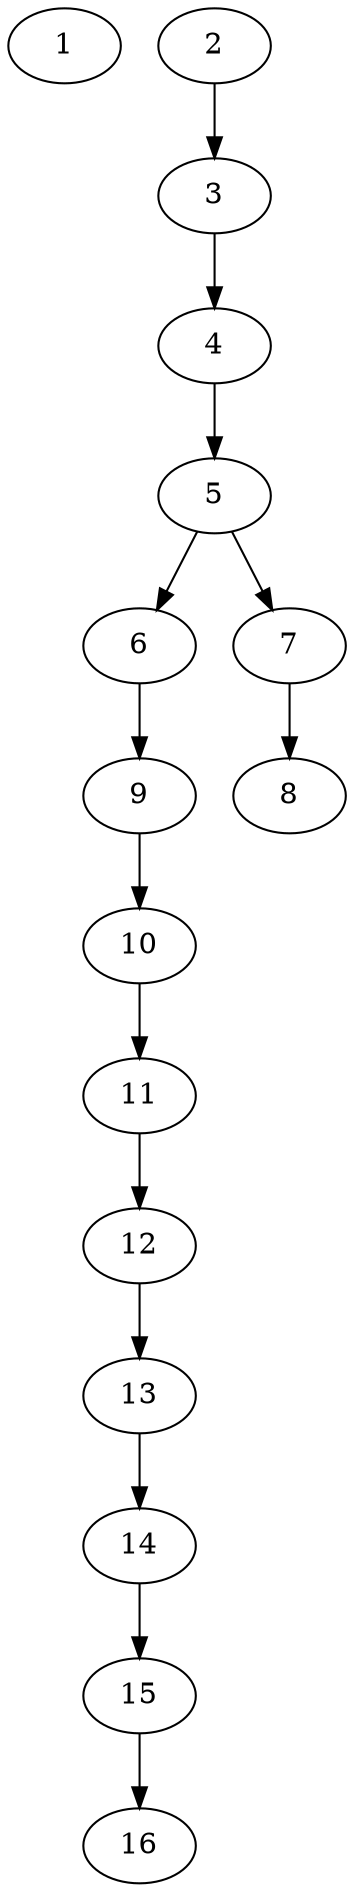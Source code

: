 // DAG (tier=1-easy, mode=compute, n=16, ccr=0.297, fat=0.389, density=0.208, regular=0.623, jump=0.048, mindata=262144, maxdata=2097152)
// DAG automatically generated by daggen at Sun Aug 24 16:33:32 2025
// /home/ermia/Project/Environments/daggen/bin/daggen --dot --ccr 0.297 --fat 0.389 --regular 0.623 --density 0.208 --jump 0.048 --mindata 262144 --maxdata 2097152 -n 16 
digraph G {
  1 [size="1129438866478989312", alpha="0.11", expect_size="564719433239494656"]
  2 [size="210649590593965", alpha="0.19", expect_size="105324795296982"]
  2 -> 3 [size ="7974420480000"]
  3 [size="8628647308713525248", alpha="0.03", expect_size="4314323654356762624"]
  3 -> 4 [size ="33655170793472"]
  4 [size="43059283769382840", alpha="0.02", expect_size="21529641884691420"]
  4 -> 5 [size ="18324779958272"]
  5 [size="863976875411027", alpha="0.17", expect_size="431988437705513"]
  5 -> 6 [size ="26310374064128"]
  5 -> 7 [size ="26310374064128"]
  6 [size="516655141996422", alpha="0.09", expect_size="258327570998211"]
  6 -> 9 [size ="27300020092928"]
  7 [size="264023959573791", alpha="0.10", expect_size="132011979786895"]
  7 -> 8 [size ="4556431818752"]
  8 [size="67222526098308", alpha="0.10", expect_size="33611263049154"]
  9 [size="2520431001008603136", alpha="0.00", expect_size="1260215500504301568"]
  9 -> 10 [size ="14816303382528"]
  10 [size="1731878903783117", alpha="0.17", expect_size="865939451891558"]
  10 -> 11 [size ="27573094449152"]
  11 [size="391741577774759", alpha="0.03", expect_size="195870788887379"]
  11 -> 12 [size ="9550337933312"]
  12 [size="509291747532106", alpha="0.06", expect_size="254645873766053"]
  12 -> 13 [size ="10058150707200"]
  13 [size="7642687339856566", alpha="0.01", expect_size="3821343669928283"]
  13 -> 14 [size ="3255862034432"]
  14 [size="138284659376128000", alpha="0.08", expect_size="69142329688064000"]
  14 -> 15 [size ="2139304755200"]
  15 [size="1452664257127645184", alpha="0.11", expect_size="726332128563822592"]
  15 -> 16 [size ="10261247295488"]
  16 [size="84662365158025", alpha="0.17", expect_size="42331182579012"]
}